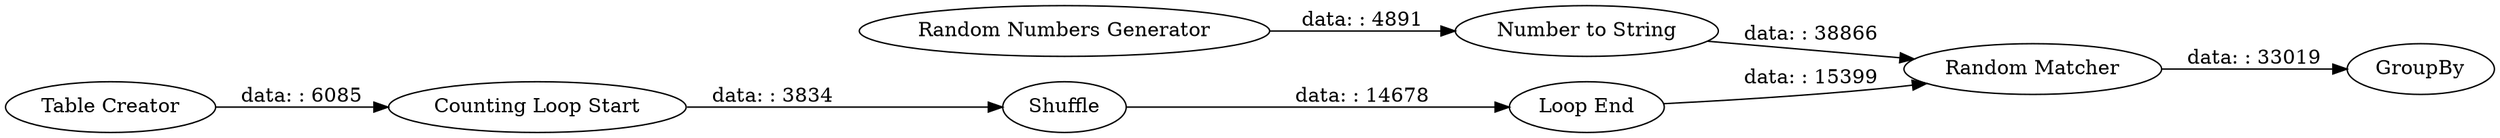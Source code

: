 digraph {
	"702033223443010115_8" [label=Shuffle]
	"702033223443010115_1" [label="Table Creator"]
	"702033223443010115_5" [label="Counting Loop Start"]
	"702033223443010115_2" [label="Random Numbers Generator"]
	"702033223443010115_4" [label="Number to String"]
	"702033223443010115_6" [label="Loop End"]
	"702033223443010115_7" [label=GroupBy]
	"702033223443010115_3" [label="Random Matcher"]
	"702033223443010115_6" -> "702033223443010115_3" [label="data: : 15399"]
	"702033223443010115_3" -> "702033223443010115_7" [label="data: : 33019"]
	"702033223443010115_4" -> "702033223443010115_3" [label="data: : 38866"]
	"702033223443010115_5" -> "702033223443010115_8" [label="data: : 3834"]
	"702033223443010115_1" -> "702033223443010115_5" [label="data: : 6085"]
	"702033223443010115_2" -> "702033223443010115_4" [label="data: : 4891"]
	"702033223443010115_8" -> "702033223443010115_6" [label="data: : 14678"]
	rankdir=LR
}

